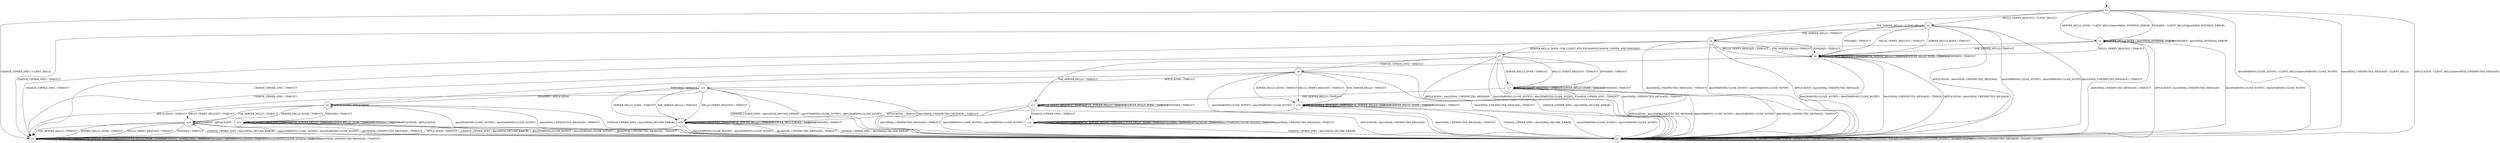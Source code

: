 digraph g {

	s0 [shape="circle" label="s0"];
	s1 [shape="circle" label="s1"];
	s2 [shape="circle" label="s2"];
	s3 [shape="circle" label="s3"];
	s4 [shape="circle" label="s4"];
	s5 [shape="circle" label="s5"];
	s6 [shape="circle" label="s6"];
	s7 [shape="circle" label="s7"];
	s8 [shape="circle" label="s8"];
	s9 [shape="circle" label="s9"];
	s10 [shape="circle" label="s10"];
	s11 [shape="circle" label="s11"];
	s12 [shape="circle" label="s12"];
	s13 [shape="circle" label="s13"];
	s14 [shape="circle" label="s14"];
	s15 [shape="circle" label="s15"];
	s16 [shape="circle" label="s16"];
	s17 [shape="circle" label="s17"];
	s0 -> s5 [label="HELLO_VERIFY_REQUEST / CLIENT_HELLO+"];
	s0 -> s4 [label="PSK_SERVER_HELLO / CLIENT_HELLO"];
	s0 -> s2 [label="SERVER_HELLO_DONE / CLIENT_HELLO|Alert(FATAL,INTERNAL_ERROR)"];
	s0 -> s3 [label="CHANGE_CIPHER_SPEC / CLIENT_HELLO"];
	s0 -> s2 [label="FINISHED / CLIENT_HELLO|Alert(FATAL,INTERNAL_ERROR)"];
	s0 -> s1 [label="APPLICATION / CLIENT_HELLO|Alert(FATAL,UNEXPECTED_MESSAGE)"];
	s0 -> s1 [label="Alert(WARNING,CLOSE_NOTIFY) / CLIENT_HELLO|Alert(WARNING,CLOSE_NOTIFY)"];
	s0 -> s1 [label="Alert(FATAL,UNEXPECTED_MESSAGE) / CLIENT_HELLO"];
	s1 -> s1 [label="HELLO_VERIFY_REQUEST / SOCKET_CLOSED"];
	s1 -> s1 [label="PSK_SERVER_HELLO / SOCKET_CLOSED"];
	s1 -> s1 [label="SERVER_HELLO_DONE / SOCKET_CLOSED"];
	s1 -> s1 [label="CHANGE_CIPHER_SPEC / SOCKET_CLOSED"];
	s1 -> s1 [label="FINISHED / SOCKET_CLOSED"];
	s1 -> s1 [label="APPLICATION / SOCKET_CLOSED"];
	s1 -> s1 [label="Alert(WARNING,CLOSE_NOTIFY) / SOCKET_CLOSED"];
	s1 -> s1 [label="Alert(FATAL,UNEXPECTED_MESSAGE) / SOCKET_CLOSED"];
	s2 -> s6 [label="HELLO_VERIFY_REQUEST / TIMEOUT"];
	s2 -> s6 [label="PSK_SERVER_HELLO / TIMEOUT"];
	s2 -> s2 [label="SERVER_HELLO_DONE / Alert(FATAL,INTERNAL_ERROR)"];
	s2 -> s3 [label="CHANGE_CIPHER_SPEC / TIMEOUT"];
	s2 -> s2 [label="FINISHED / Alert(FATAL,INTERNAL_ERROR)"];
	s2 -> s1 [label="APPLICATION / Alert(FATAL,UNEXPECTED_MESSAGE)"];
	s2 -> s1 [label="Alert(WARNING,CLOSE_NOTIFY) / Alert(WARNING,CLOSE_NOTIFY)"];
	s2 -> s1 [label="Alert(FATAL,UNEXPECTED_MESSAGE) / TIMEOUT"];
	s3 -> s3 [label="HELLO_VERIFY_REQUEST / TIMEOUT"];
	s3 -> s3 [label="PSK_SERVER_HELLO / TIMEOUT"];
	s3 -> s3 [label="SERVER_HELLO_DONE / TIMEOUT"];
	s3 -> s3 [label="CHANGE_CIPHER_SPEC / TIMEOUT"];
	s3 -> s3 [label="FINISHED / TIMEOUT"];
	s3 -> s3 [label="APPLICATION / TIMEOUT"];
	s3 -> s3 [label="Alert(WARNING,CLOSE_NOTIFY) / TIMEOUT"];
	s3 -> s3 [label="Alert(FATAL,UNEXPECTED_MESSAGE) / TIMEOUT"];
	s4 -> s6 [label="HELLO_VERIFY_REQUEST / TIMEOUT"];
	s4 -> s6 [label="PSK_SERVER_HELLO / TIMEOUT"];
	s4 -> s7 [label="SERVER_HELLO_DONE / PSK_CLIENT_KEY_EXCHANGE|CHANGE_CIPHER_SPEC|FINISHED"];
	s4 -> s3 [label="CHANGE_CIPHER_SPEC / TIMEOUT"];
	s4 -> s6 [label="FINISHED / TIMEOUT"];
	s4 -> s1 [label="APPLICATION / Alert(FATAL,UNEXPECTED_MESSAGE)"];
	s4 -> s1 [label="Alert(WARNING,CLOSE_NOTIFY) / Alert(WARNING,CLOSE_NOTIFY)"];
	s4 -> s1 [label="Alert(FATAL,UNEXPECTED_MESSAGE) / TIMEOUT"];
	s5 -> s6 [label="HELLO_VERIFY_REQUEST / TIMEOUT"];
	s5 -> s4 [label="PSK_SERVER_HELLO / TIMEOUT"];
	s5 -> s6 [label="SERVER_HELLO_DONE / TIMEOUT"];
	s5 -> s3 [label="CHANGE_CIPHER_SPEC / TIMEOUT"];
	s5 -> s6 [label="FINISHED / TIMEOUT"];
	s5 -> s1 [label="APPLICATION / Alert(FATAL,UNEXPECTED_MESSAGE)"];
	s5 -> s1 [label="Alert(WARNING,CLOSE_NOTIFY) / Alert(WARNING,CLOSE_NOTIFY)"];
	s5 -> s1 [label="Alert(FATAL,UNEXPECTED_MESSAGE) / TIMEOUT"];
	s6 -> s6 [label="HELLO_VERIFY_REQUEST / TIMEOUT"];
	s6 -> s6 [label="PSK_SERVER_HELLO / TIMEOUT"];
	s6 -> s6 [label="SERVER_HELLO_DONE / TIMEOUT"];
	s6 -> s3 [label="CHANGE_CIPHER_SPEC / TIMEOUT"];
	s6 -> s6 [label="FINISHED / TIMEOUT"];
	s6 -> s1 [label="APPLICATION / Alert(FATAL,UNEXPECTED_MESSAGE)"];
	s6 -> s1 [label="Alert(WARNING,CLOSE_NOTIFY) / Alert(WARNING,CLOSE_NOTIFY)"];
	s6 -> s1 [label="Alert(FATAL,UNEXPECTED_MESSAGE) / TIMEOUT"];
	s7 -> s17 [label="HELLO_VERIFY_REQUEST / TIMEOUT"];
	s7 -> s11 [label="PSK_SERVER_HELLO / TIMEOUT"];
	s7 -> s17 [label="SERVER_HELLO_DONE / TIMEOUT"];
	s7 -> s8 [label="CHANGE_CIPHER_SPEC / TIMEOUT"];
	s7 -> s17 [label="FINISHED / TIMEOUT"];
	s7 -> s1 [label="APPLICATION / Alert(FATAL,UNEXPECTED_MESSAGE)"];
	s7 -> s1 [label="Alert(WARNING,CLOSE_NOTIFY) / Alert(WARNING,CLOSE_NOTIFY)"];
	s7 -> s1 [label="Alert(FATAL,UNEXPECTED_MESSAGE) / TIMEOUT"];
	s8 -> s15 [label="HELLO_VERIFY_REQUEST / TIMEOUT"];
	s8 -> s15 [label="PSK_SERVER_HELLO / TIMEOUT"];
	s8 -> s15 [label="SERVER_HELLO_DONE / TIMEOUT"];
	s8 -> s1 [label="CHANGE_CIPHER_SPEC / Alert(FATAL,DECODE_ERROR)"];
	s8 -> s9 [label="FINISHED / TIMEOUT"];
	s8 -> s10 [label="APPLICATION / TIMEOUT"];
	s8 -> s1 [label="Alert(WARNING,CLOSE_NOTIFY) / Alert(WARNING,CLOSE_NOTIFY)"];
	s8 -> s1 [label="Alert(FATAL,UNEXPECTED_MESSAGE) / TIMEOUT"];
	s9 -> s13 [label="HELLO_VERIFY_REQUEST / TIMEOUT"];
	s9 -> s13 [label="PSK_SERVER_HELLO / TIMEOUT"];
	s9 -> s13 [label="SERVER_HELLO_DONE / TIMEOUT"];
	s9 -> s1 [label="CHANGE_CIPHER_SPEC / Alert(FATAL,DECODE_ERROR)"];
	s9 -> s14 [label="FINISHED / TIMEOUT"];
	s9 -> s9 [label="APPLICATION / APPLICATION"];
	s9 -> s1 [label="Alert(WARNING,CLOSE_NOTIFY) / Alert(WARNING,CLOSE_NOTIFY)"];
	s9 -> s1 [label="Alert(FATAL,UNEXPECTED_MESSAGE) / TIMEOUT"];
	s10 -> s16 [label="HELLO_VERIFY_REQUEST / TIMEOUT"];
	s10 -> s16 [label="PSK_SERVER_HELLO / TIMEOUT"];
	s10 -> s16 [label="SERVER_HELLO_DONE / TIMEOUT"];
	s10 -> s1 [label="CHANGE_CIPHER_SPEC / Alert(FATAL,DECODE_ERROR)"];
	s10 -> s9 [label="FINISHED / APPLICATION"];
	s10 -> s3 [label="APPLICATION / TIMEOUT"];
	s10 -> s1 [label="Alert(WARNING,CLOSE_NOTIFY) / Alert(WARNING,CLOSE_NOTIFY)"];
	s10 -> s1 [label="Alert(FATAL,UNEXPECTED_MESSAGE) / TIMEOUT"];
	s11 -> s11 [label="HELLO_VERIFY_REQUEST / TIMEOUT"];
	s11 -> s11 [label="PSK_SERVER_HELLO / TIMEOUT"];
	s11 -> s11 [label="SERVER_HELLO_DONE / TIMEOUT"];
	s11 -> s12 [label="CHANGE_CIPHER_SPEC / TIMEOUT"];
	s11 -> s11 [label="FINISHED / TIMEOUT"];
	s11 -> s1 [label="APPLICATION / Alert(FATAL,UNEXPECTED_MESSAGE)"];
	s11 -> s1 [label="Alert(WARNING,CLOSE_NOTIFY) / Alert(WARNING,CLOSE_NOTIFY)"];
	s11 -> s1 [label="Alert(FATAL,UNEXPECTED_MESSAGE) / TIMEOUT"];
	s12 -> s12 [label="HELLO_VERIFY_REQUEST / TIMEOUT"];
	s12 -> s12 [label="PSK_SERVER_HELLO / TIMEOUT"];
	s12 -> s12 [label="SERVER_HELLO_DONE / TIMEOUT"];
	s12 -> s1 [label="CHANGE_CIPHER_SPEC / Alert(FATAL,DECODE_ERROR)"];
	s12 -> s12 [label="FINISHED / TIMEOUT"];
	s12 -> s12 [label="APPLICATION / TIMEOUT"];
	s12 -> s12 [label="Alert(WARNING,CLOSE_NOTIFY) / TIMEOUT"];
	s12 -> s12 [label="Alert(FATAL,UNEXPECTED_MESSAGE) / TIMEOUT"];
	s13 -> s3 [label="HELLO_VERIFY_REQUEST / TIMEOUT"];
	s13 -> s3 [label="PSK_SERVER_HELLO / TIMEOUT"];
	s13 -> s3 [label="SERVER_HELLO_DONE / TIMEOUT"];
	s13 -> s1 [label="CHANGE_CIPHER_SPEC / Alert(FATAL,DECODE_ERROR)"];
	s13 -> s3 [label="FINISHED / TIMEOUT"];
	s13 -> s13 [label="APPLICATION / APPLICATION"];
	s13 -> s1 [label="Alert(WARNING,CLOSE_NOTIFY) / Alert(WARNING,CLOSE_NOTIFY)"];
	s13 -> s1 [label="Alert(FATAL,UNEXPECTED_MESSAGE) / TIMEOUT"];
	s14 -> s14 [label="HELLO_VERIFY_REQUEST / TIMEOUT"];
	s14 -> s14 [label="PSK_SERVER_HELLO / TIMEOUT"];
	s14 -> s14 [label="SERVER_HELLO_DONE / TIMEOUT"];
	s14 -> s1 [label="CHANGE_CIPHER_SPEC / Alert(FATAL,DECODE_ERROR)"];
	s14 -> s14 [label="FINISHED / TIMEOUT"];
	s14 -> s14 [label="APPLICATION / APPLICATION"];
	s14 -> s1 [label="Alert(WARNING,CLOSE_NOTIFY) / Alert(WARNING,CLOSE_NOTIFY)"];
	s14 -> s1 [label="Alert(FATAL,UNEXPECTED_MESSAGE) / TIMEOUT"];
	s15 -> s15 [label="HELLO_VERIFY_REQUEST / TIMEOUT"];
	s15 -> s15 [label="PSK_SERVER_HELLO / TIMEOUT"];
	s15 -> s15 [label="SERVER_HELLO_DONE / TIMEOUT"];
	s15 -> s1 [label="CHANGE_CIPHER_SPEC / Alert(FATAL,DECODE_ERROR)"];
	s15 -> s15 [label="FINISHED / TIMEOUT"];
	s15 -> s16 [label="APPLICATION / TIMEOUT"];
	s15 -> s1 [label="Alert(WARNING,CLOSE_NOTIFY) / Alert(WARNING,CLOSE_NOTIFY)"];
	s15 -> s1 [label="Alert(FATAL,UNEXPECTED_MESSAGE) / TIMEOUT"];
	s16 -> s16 [label="HELLO_VERIFY_REQUEST / TIMEOUT"];
	s16 -> s16 [label="PSK_SERVER_HELLO / TIMEOUT"];
	s16 -> s16 [label="SERVER_HELLO_DONE / TIMEOUT"];
	s16 -> s1 [label="CHANGE_CIPHER_SPEC / Alert(FATAL,DECODE_ERROR)"];
	s16 -> s16 [label="FINISHED / TIMEOUT"];
	s16 -> s3 [label="APPLICATION / TIMEOUT"];
	s16 -> s1 [label="Alert(WARNING,CLOSE_NOTIFY) / Alert(WARNING,CLOSE_NOTIFY)"];
	s16 -> s1 [label="Alert(FATAL,UNEXPECTED_MESSAGE) / TIMEOUT"];
	s17 -> s17 [label="HELLO_VERIFY_REQUEST / TIMEOUT"];
	s17 -> s11 [label="PSK_SERVER_HELLO / TIMEOUT"];
	s17 -> s17 [label="SERVER_HELLO_DONE / TIMEOUT"];
	s17 -> s15 [label="CHANGE_CIPHER_SPEC / TIMEOUT"];
	s17 -> s17 [label="FINISHED / TIMEOUT"];
	s17 -> s1 [label="APPLICATION / Alert(FATAL,UNEXPECTED_MESSAGE)"];
	s17 -> s1 [label="Alert(WARNING,CLOSE_NOTIFY) / Alert(WARNING,CLOSE_NOTIFY)"];
	s17 -> s1 [label="Alert(FATAL,UNEXPECTED_MESSAGE) / TIMEOUT"];

__start0 [label="" shape="none" width="0" height="0"];
__start0 -> s0;

}

